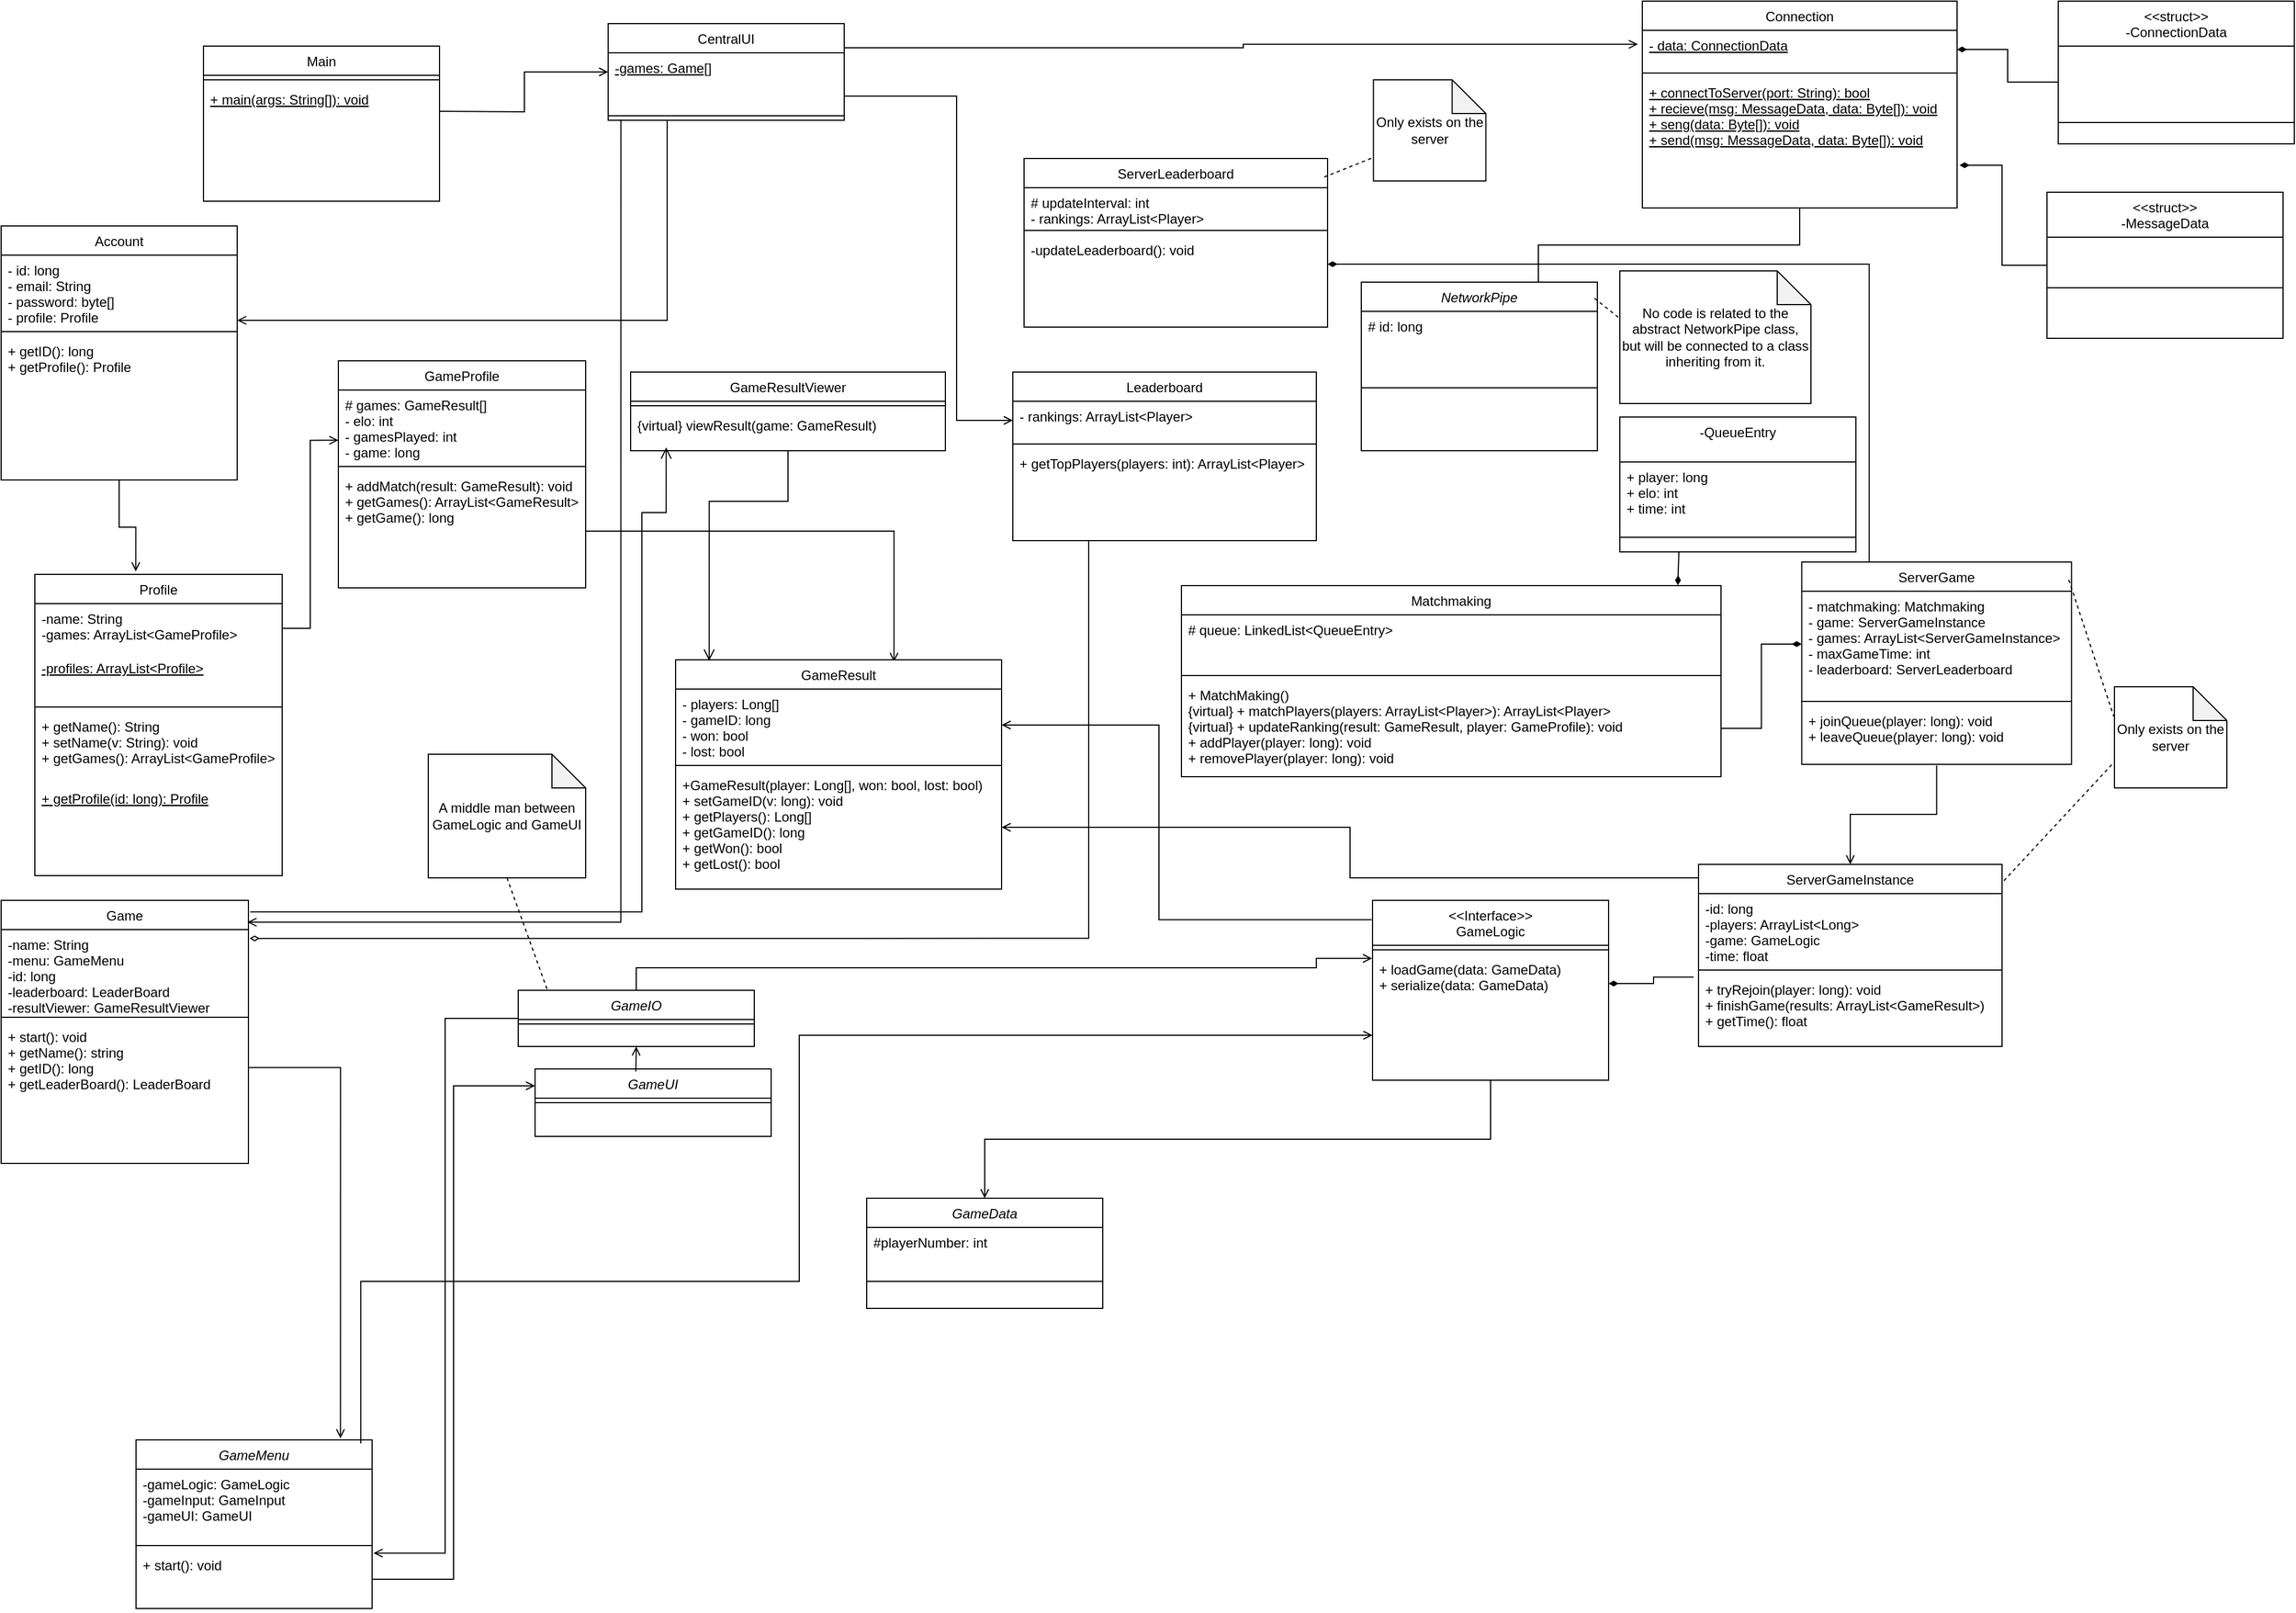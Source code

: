 <mxfile version="26.0.16">
  <diagram id="C5RBs43oDa-KdzZeNtuy" name="Page-1">
    <mxGraphModel dx="2021.2" dy="373" grid="1" gridSize="10" guides="1" tooltips="1" connect="1" arrows="1" fold="1" page="1" pageScale="0.8" pageWidth="827" pageHeight="1169" math="0" shadow="0">
      <root>
        <mxCell id="WIyWlLk6GJQsqaUBKTNV-0" />
        <mxCell id="WIyWlLk6GJQsqaUBKTNV-1" parent="WIyWlLk6GJQsqaUBKTNV-0" />
        <mxCell id="zkfFHV4jXpPFQw0GAbJ--0" value="GameProfile" style="swimlane;fontStyle=0;align=center;verticalAlign=top;childLayout=stackLayout;horizontal=1;startSize=26;horizontalStack=0;resizeParent=1;resizeLast=0;collapsible=1;marginBottom=0;rounded=0;shadow=0;strokeWidth=1;" parent="WIyWlLk6GJQsqaUBKTNV-1" vertex="1">
          <mxGeometry x="-640" y="320" width="220" height="202" as="geometry">
            <mxRectangle x="230" y="140" width="160" height="26" as="alternateBounds" />
          </mxGeometry>
        </mxCell>
        <mxCell id="zkfFHV4jXpPFQw0GAbJ--1" value="# games: GameResult[]&#xa;- elo: int&#xa;- gamesPlayed: int&#xa;- game: long" style="text;align=left;verticalAlign=top;spacingLeft=4;spacingRight=4;overflow=hidden;rotatable=0;points=[[0,0.5],[1,0.5]];portConstraint=eastwest;" parent="zkfFHV4jXpPFQw0GAbJ--0" vertex="1">
          <mxGeometry y="26" width="220" height="64" as="geometry" />
        </mxCell>
        <mxCell id="zkfFHV4jXpPFQw0GAbJ--4" value="" style="line;html=1;strokeWidth=1;align=left;verticalAlign=middle;spacingTop=-1;spacingLeft=3;spacingRight=3;rotatable=0;labelPosition=right;points=[];portConstraint=eastwest;" parent="zkfFHV4jXpPFQw0GAbJ--0" vertex="1">
          <mxGeometry y="90" width="220" height="8" as="geometry" />
        </mxCell>
        <mxCell id="zkfFHV4jXpPFQw0GAbJ--5" value="+ addMatch(result: GameResult): void&#xa;+ getGames(): ArrayList&lt;GameResult&gt;&#xa;+ getGame(): long" style="text;align=left;verticalAlign=top;spacingLeft=4;spacingRight=4;overflow=hidden;rotatable=0;points=[[0,0.5],[1,0.5]];portConstraint=eastwest;" parent="zkfFHV4jXpPFQw0GAbJ--0" vertex="1">
          <mxGeometry y="98" width="220" height="52" as="geometry" />
        </mxCell>
        <mxCell id="M32K4DxWbjnmmSt8D02l-0" value="Matchmaking" style="swimlane;fontStyle=0;align=center;verticalAlign=top;childLayout=stackLayout;horizontal=1;startSize=26;horizontalStack=0;resizeParent=1;resizeLast=0;collapsible=1;marginBottom=0;rounded=0;shadow=0;strokeWidth=1;" parent="WIyWlLk6GJQsqaUBKTNV-1" vertex="1">
          <mxGeometry x="110" y="520" width="480" height="170" as="geometry">
            <mxRectangle x="230" y="140" width="160" height="26" as="alternateBounds" />
          </mxGeometry>
        </mxCell>
        <mxCell id="KqYsIPavyrJEhDkwxpQl-45" value="# queue: LinkedList&lt;QueueEntry&gt;&#xa;" style="text;align=left;verticalAlign=top;spacingLeft=4;spacingRight=4;overflow=hidden;rotatable=0;points=[[0,0.5],[1,0.5]];portConstraint=eastwest;" vertex="1" parent="M32K4DxWbjnmmSt8D02l-0">
          <mxGeometry y="26" width="480" height="50" as="geometry" />
        </mxCell>
        <mxCell id="M32K4DxWbjnmmSt8D02l-2" value="" style="line;html=1;strokeWidth=1;align=left;verticalAlign=middle;spacingTop=-1;spacingLeft=3;spacingRight=3;rotatable=0;labelPosition=right;points=[];portConstraint=eastwest;" parent="M32K4DxWbjnmmSt8D02l-0" vertex="1">
          <mxGeometry y="76" width="480" height="8" as="geometry" />
        </mxCell>
        <mxCell id="M32K4DxWbjnmmSt8D02l-3" value="+ MatchMaking()&#xa;{virtual} + matchPlayers(players: ArrayList&lt;Player&gt;): ArrayList&lt;Player&gt;&#xa;{virtual} + updateRanking(result: GameResult, player: GameProfile): void&#xa;+ addPlayer(player: long): void&#xa;+ removePlayer(player: long): void" style="text;align=left;verticalAlign=top;spacingLeft=4;spacingRight=4;overflow=hidden;rotatable=0;points=[[0,0.5],[1,0.5]];portConstraint=eastwest;" parent="M32K4DxWbjnmmSt8D02l-0" vertex="1">
          <mxGeometry y="84" width="480" height="86" as="geometry" />
        </mxCell>
        <mxCell id="M32K4DxWbjnmmSt8D02l-8" value="Leaderboard" style="swimlane;fontStyle=0;align=center;verticalAlign=top;childLayout=stackLayout;horizontal=1;startSize=26;horizontalStack=0;resizeParent=1;resizeLast=0;collapsible=1;marginBottom=0;rounded=0;shadow=0;strokeWidth=1;" parent="WIyWlLk6GJQsqaUBKTNV-1" vertex="1">
          <mxGeometry x="-40" y="330" width="270" height="150" as="geometry">
            <mxRectangle x="230" y="140" width="160" height="26" as="alternateBounds" />
          </mxGeometry>
        </mxCell>
        <mxCell id="M32K4DxWbjnmmSt8D02l-9" value="- rankings: ArrayList&lt;Player&gt;" style="text;align=left;verticalAlign=top;spacingLeft=4;spacingRight=4;overflow=hidden;rotatable=0;points=[[0,0.5],[1,0.5]];portConstraint=eastwest;" parent="M32K4DxWbjnmmSt8D02l-8" vertex="1">
          <mxGeometry y="26" width="270" height="34" as="geometry" />
        </mxCell>
        <mxCell id="M32K4DxWbjnmmSt8D02l-10" value="" style="line;html=1;strokeWidth=1;align=left;verticalAlign=middle;spacingTop=-1;spacingLeft=3;spacingRight=3;rotatable=0;labelPosition=right;points=[];portConstraint=eastwest;" parent="M32K4DxWbjnmmSt8D02l-8" vertex="1">
          <mxGeometry y="60" width="270" height="8" as="geometry" />
        </mxCell>
        <mxCell id="M32K4DxWbjnmmSt8D02l-11" value="+ getTopPlayers(players: int): ArrayList&lt;Player&gt;&#xa;" style="text;align=left;verticalAlign=top;spacingLeft=4;spacingRight=4;overflow=hidden;rotatable=0;points=[[0,0.5],[1,0.5]];portConstraint=eastwest;" parent="M32K4DxWbjnmmSt8D02l-8" vertex="1">
          <mxGeometry y="68" width="270" height="52" as="geometry" />
        </mxCell>
        <mxCell id="9oPnksN9PJK1Zj-ZbbYk-0" value="Account" style="swimlane;fontStyle=0;align=center;verticalAlign=top;childLayout=stackLayout;horizontal=1;startSize=26;horizontalStack=0;resizeParent=1;resizeLast=0;collapsible=1;marginBottom=0;rounded=0;shadow=0;strokeWidth=1;" parent="WIyWlLk6GJQsqaUBKTNV-1" vertex="1">
          <mxGeometry x="-940" y="200" width="210" height="226" as="geometry">
            <mxRectangle x="230" y="140" width="160" height="26" as="alternateBounds" />
          </mxGeometry>
        </mxCell>
        <mxCell id="9oPnksN9PJK1Zj-ZbbYk-1" value="- id: long&#xa;- email: String&#xa;- password: byte[]&#xa;- profile: Profile" style="text;align=left;verticalAlign=top;spacingLeft=4;spacingRight=4;overflow=hidden;rotatable=0;points=[[0,0.5],[1,0.5]];portConstraint=eastwest;" parent="9oPnksN9PJK1Zj-ZbbYk-0" vertex="1">
          <mxGeometry y="26" width="210" height="64" as="geometry" />
        </mxCell>
        <mxCell id="9oPnksN9PJK1Zj-ZbbYk-2" value="" style="line;html=1;strokeWidth=1;align=left;verticalAlign=middle;spacingTop=-1;spacingLeft=3;spacingRight=3;rotatable=0;labelPosition=right;points=[];portConstraint=eastwest;" parent="9oPnksN9PJK1Zj-ZbbYk-0" vertex="1">
          <mxGeometry y="90" width="210" height="8" as="geometry" />
        </mxCell>
        <mxCell id="edf9sT6OjQ_JvkJH-jNT-12" value="+ getID(): long&#xa;+ getProfile(): Profile" style="text;align=left;verticalAlign=top;spacingLeft=4;spacingRight=4;overflow=hidden;rotatable=0;points=[[0,0.5],[1,0.5]];portConstraint=eastwest;" parent="9oPnksN9PJK1Zj-ZbbYk-0" vertex="1">
          <mxGeometry y="98" width="210" height="64" as="geometry" />
        </mxCell>
        <mxCell id="9oPnksN9PJK1Zj-ZbbYk-13" value="GameMenu" style="swimlane;fontStyle=2;align=center;verticalAlign=top;childLayout=stackLayout;horizontal=1;startSize=26;horizontalStack=0;resizeParent=1;resizeLast=0;collapsible=1;marginBottom=0;rounded=0;shadow=0;strokeWidth=1;" parent="WIyWlLk6GJQsqaUBKTNV-1" vertex="1">
          <mxGeometry x="-820" y="1280" width="210" height="150" as="geometry">
            <mxRectangle x="230" y="140" width="160" height="26" as="alternateBounds" />
          </mxGeometry>
        </mxCell>
        <mxCell id="9oPnksN9PJK1Zj-ZbbYk-14" value="-gameLogic: GameLogic&#xa;-gameInput: GameInput&#xa;-gameUI: GameUI" style="text;align=left;verticalAlign=top;spacingLeft=4;spacingRight=4;overflow=hidden;rotatable=0;points=[[0,0.5],[1,0.5]];portConstraint=eastwest;" parent="9oPnksN9PJK1Zj-ZbbYk-13" vertex="1">
          <mxGeometry y="26" width="210" height="64" as="geometry" />
        </mxCell>
        <mxCell id="9oPnksN9PJK1Zj-ZbbYk-15" value="" style="line;html=1;strokeWidth=1;align=left;verticalAlign=middle;spacingTop=-1;spacingLeft=3;spacingRight=3;rotatable=0;labelPosition=right;points=[];portConstraint=eastwest;" parent="9oPnksN9PJK1Zj-ZbbYk-13" vertex="1">
          <mxGeometry y="90" width="210" height="8" as="geometry" />
        </mxCell>
        <mxCell id="9oPnksN9PJK1Zj-ZbbYk-16" value="+ start(): void" style="text;align=left;verticalAlign=top;spacingLeft=4;spacingRight=4;overflow=hidden;rotatable=0;points=[[0,0.5],[1,0.5]];portConstraint=eastwest;" parent="9oPnksN9PJK1Zj-ZbbYk-13" vertex="1">
          <mxGeometry y="98" width="210" height="52" as="geometry" />
        </mxCell>
        <mxCell id="9oPnksN9PJK1Zj-ZbbYk-17" value="GameData" style="swimlane;fontStyle=2;align=center;verticalAlign=top;childLayout=stackLayout;horizontal=1;startSize=26;horizontalStack=0;resizeParent=1;resizeLast=0;collapsible=1;marginBottom=0;rounded=0;shadow=0;strokeWidth=1;" parent="WIyWlLk6GJQsqaUBKTNV-1" vertex="1">
          <mxGeometry x="-170" y="1065" width="210" height="98" as="geometry">
            <mxRectangle x="230" y="140" width="160" height="26" as="alternateBounds" />
          </mxGeometry>
        </mxCell>
        <mxCell id="KqYsIPavyrJEhDkwxpQl-24" value="#playerNumber: int" style="text;align=left;verticalAlign=top;spacingLeft=4;spacingRight=4;overflow=hidden;rotatable=0;points=[[0,0.5],[1,0.5]];portConstraint=eastwest;" vertex="1" parent="9oPnksN9PJK1Zj-ZbbYk-17">
          <mxGeometry y="26" width="210" height="44" as="geometry" />
        </mxCell>
        <mxCell id="9oPnksN9PJK1Zj-ZbbYk-19" value="" style="line;html=1;strokeWidth=1;align=left;verticalAlign=middle;spacingTop=-1;spacingLeft=3;spacingRight=3;rotatable=0;labelPosition=right;points=[];portConstraint=eastwest;" parent="9oPnksN9PJK1Zj-ZbbYk-17" vertex="1">
          <mxGeometry y="70" width="210" height="8" as="geometry" />
        </mxCell>
        <mxCell id="edf9sT6OjQ_JvkJH-jNT-48" style="edgeStyle=orthogonalEdgeStyle;rounded=0;orthogonalLoop=1;jettySize=auto;html=1;exitX=0.5;exitY=1;exitDx=0;exitDy=0;endArrow=open;startFill=0;endFill=0;" parent="WIyWlLk6GJQsqaUBKTNV-1" source="9oPnksN9PJK1Zj-ZbbYk-21" target="9oPnksN9PJK1Zj-ZbbYk-17" edge="1">
          <mxGeometry relative="1" as="geometry" />
        </mxCell>
        <mxCell id="9oPnksN9PJK1Zj-ZbbYk-21" value="&lt;&lt;Interface&gt;&gt;&#xa;GameLogic" style="swimlane;fontStyle=0;align=center;verticalAlign=top;childLayout=stackLayout;horizontal=1;startSize=40;horizontalStack=0;resizeParent=1;resizeLast=0;collapsible=1;marginBottom=0;rounded=0;shadow=0;strokeWidth=1;" parent="WIyWlLk6GJQsqaUBKTNV-1" vertex="1">
          <mxGeometry x="280" y="800" width="210" height="160" as="geometry">
            <mxRectangle x="230" y="140" width="160" height="26" as="alternateBounds" />
          </mxGeometry>
        </mxCell>
        <mxCell id="9oPnksN9PJK1Zj-ZbbYk-23" value="" style="line;html=1;strokeWidth=1;align=left;verticalAlign=middle;spacingTop=-1;spacingLeft=3;spacingRight=3;rotatable=0;labelPosition=right;points=[];portConstraint=eastwest;" parent="9oPnksN9PJK1Zj-ZbbYk-21" vertex="1">
          <mxGeometry y="40" width="210" height="8" as="geometry" />
        </mxCell>
        <mxCell id="9oPnksN9PJK1Zj-ZbbYk-24" value="+ loadGame(data: GameData)&#xa;+ serialize(data: GameData)" style="text;align=left;verticalAlign=top;spacingLeft=4;spacingRight=4;overflow=hidden;rotatable=0;points=[[0,0.5],[1,0.5]];portConstraint=eastwest;" parent="9oPnksN9PJK1Zj-ZbbYk-21" vertex="1">
          <mxGeometry y="48" width="210" height="52" as="geometry" />
        </mxCell>
        <mxCell id="edf9sT6OjQ_JvkJH-jNT-39" style="edgeStyle=orthogonalEdgeStyle;rounded=0;orthogonalLoop=1;jettySize=auto;html=1;exitX=0.67;exitY=0.009;exitDx=0;exitDy=0;endArrow=none;startFill=0;exitPerimeter=0;entryX=1;entryY=0.75;entryDx=0;entryDy=0;endFill=0;startArrow=open;" parent="WIyWlLk6GJQsqaUBKTNV-1" source="9oPnksN9PJK1Zj-ZbbYk-29" edge="1" target="zkfFHV4jXpPFQw0GAbJ--0">
          <mxGeometry relative="1" as="geometry">
            <mxPoint x="-375" y="510" as="targetPoint" />
            <Array as="points">
              <mxPoint x="-146" y="472" />
            </Array>
          </mxGeometry>
        </mxCell>
        <mxCell id="9oPnksN9PJK1Zj-ZbbYk-29" value="GameResult" style="swimlane;fontStyle=0;align=center;verticalAlign=top;childLayout=stackLayout;horizontal=1;startSize=26;horizontalStack=0;resizeParent=1;resizeLast=0;collapsible=1;marginBottom=0;rounded=0;shadow=0;strokeWidth=1;" parent="WIyWlLk6GJQsqaUBKTNV-1" vertex="1">
          <mxGeometry x="-340" y="586" width="290" height="204" as="geometry">
            <mxRectangle x="230" y="140" width="160" height="26" as="alternateBounds" />
          </mxGeometry>
        </mxCell>
        <mxCell id="9oPnksN9PJK1Zj-ZbbYk-32" value="- players: Long[]&#xa;- gameID: long&#xa;- won: bool&#xa;- lost: bool" style="text;align=left;verticalAlign=top;spacingLeft=4;spacingRight=4;overflow=hidden;rotatable=0;points=[[0,0.5],[1,0.5]];portConstraint=eastwest;" parent="9oPnksN9PJK1Zj-ZbbYk-29" vertex="1">
          <mxGeometry y="26" width="290" height="64" as="geometry" />
        </mxCell>
        <mxCell id="9oPnksN9PJK1Zj-ZbbYk-31" value="" style="line;html=1;strokeWidth=1;align=left;verticalAlign=middle;spacingTop=-1;spacingLeft=3;spacingRight=3;rotatable=0;labelPosition=right;points=[];portConstraint=eastwest;" parent="9oPnksN9PJK1Zj-ZbbYk-29" vertex="1">
          <mxGeometry y="90" width="290" height="8" as="geometry" />
        </mxCell>
        <mxCell id="9oPnksN9PJK1Zj-ZbbYk-30" value="+GameResult(player: Long[], won: bool, lost: bool)&#xa;+ setGameID(v: long): void&#xa;+ getPlayers(): Long[]&#xa;+ getGameID(): long&#xa;+ getWon(): bool&#xa;+ getLost(): bool" style="text;align=left;verticalAlign=top;spacingLeft=4;spacingRight=4;overflow=hidden;rotatable=0;points=[[0,0.5],[1,0.5]];portConstraint=eastwest;" parent="9oPnksN9PJK1Zj-ZbbYk-29" vertex="1">
          <mxGeometry y="98" width="290" height="102" as="geometry" />
        </mxCell>
        <mxCell id="9oPnksN9PJK1Zj-ZbbYk-33" value="GameResultViewer" style="swimlane;fontStyle=0;align=center;verticalAlign=top;childLayout=stackLayout;horizontal=1;startSize=26;horizontalStack=0;resizeParent=1;resizeLast=0;collapsible=1;marginBottom=0;rounded=0;shadow=0;strokeWidth=1;" parent="WIyWlLk6GJQsqaUBKTNV-1" vertex="1">
          <mxGeometry x="-380" y="330" width="280" height="70" as="geometry">
            <mxRectangle x="230" y="140" width="160" height="26" as="alternateBounds" />
          </mxGeometry>
        </mxCell>
        <mxCell id="9oPnksN9PJK1Zj-ZbbYk-35" value="" style="line;html=1;strokeWidth=1;align=left;verticalAlign=middle;spacingTop=-1;spacingLeft=3;spacingRight=3;rotatable=0;labelPosition=right;points=[];portConstraint=eastwest;" parent="9oPnksN9PJK1Zj-ZbbYk-33" vertex="1">
          <mxGeometry y="26" width="280" height="8" as="geometry" />
        </mxCell>
        <mxCell id="KqYsIPavyrJEhDkwxpQl-34" value="{virtual} viewResult(game: GameResult)" style="text;align=left;verticalAlign=top;spacingLeft=4;spacingRight=4;overflow=hidden;rotatable=0;points=[[0,0.5],[1,0.5]];portConstraint=eastwest;" vertex="1" parent="9oPnksN9PJK1Zj-ZbbYk-33">
          <mxGeometry y="34" width="280" height="36" as="geometry" />
        </mxCell>
        <mxCell id="9oPnksN9PJK1Zj-ZbbYk-37" value="Connection" style="swimlane;fontStyle=0;align=center;verticalAlign=top;childLayout=stackLayout;horizontal=1;startSize=26;horizontalStack=0;resizeParent=1;resizeLast=0;collapsible=1;marginBottom=0;rounded=0;shadow=0;strokeWidth=1;" parent="WIyWlLk6GJQsqaUBKTNV-1" vertex="1">
          <mxGeometry x="520" width="280" height="184" as="geometry">
            <mxRectangle x="230" y="140" width="160" height="26" as="alternateBounds" />
          </mxGeometry>
        </mxCell>
        <mxCell id="9oPnksN9PJK1Zj-ZbbYk-38" value="- data: ConnectionData" style="text;align=left;verticalAlign=top;spacingLeft=4;spacingRight=4;overflow=hidden;rotatable=0;points=[[0,0.5],[1,0.5]];portConstraint=eastwest;fontStyle=4" parent="9oPnksN9PJK1Zj-ZbbYk-37" vertex="1">
          <mxGeometry y="26" width="280" height="34" as="geometry" />
        </mxCell>
        <mxCell id="9oPnksN9PJK1Zj-ZbbYk-39" value="" style="line;html=1;strokeWidth=1;align=left;verticalAlign=middle;spacingTop=-1;spacingLeft=3;spacingRight=3;rotatable=0;labelPosition=right;points=[];portConstraint=eastwest;" parent="9oPnksN9PJK1Zj-ZbbYk-37" vertex="1">
          <mxGeometry y="60" width="280" height="8" as="geometry" />
        </mxCell>
        <mxCell id="9oPnksN9PJK1Zj-ZbbYk-40" value="+ connectToServer(port: String): bool&#xa;+ recieve(msg: MessageData, data: Byte[]): void&#xa;+ seng(data: Byte[]): void&#xa;+ send(msg: MessageData, data: Byte[]): void&#xa;" style="text;align=left;verticalAlign=top;spacingLeft=4;spacingRight=4;overflow=hidden;rotatable=0;points=[[0,0.5],[1,0.5]];portConstraint=eastwest;fontStyle=4" parent="9oPnksN9PJK1Zj-ZbbYk-37" vertex="1">
          <mxGeometry y="68" width="280" height="82" as="geometry" />
        </mxCell>
        <mxCell id="9oPnksN9PJK1Zj-ZbbYk-41" value="NetworkPipe" style="swimlane;fontStyle=2;align=center;verticalAlign=top;childLayout=stackLayout;horizontal=1;startSize=26;horizontalStack=0;resizeParent=1;resizeLast=0;collapsible=1;marginBottom=0;rounded=0;shadow=0;strokeWidth=1;" parent="WIyWlLk6GJQsqaUBKTNV-1" vertex="1">
          <mxGeometry x="270" y="250" width="210" height="150" as="geometry">
            <mxRectangle x="230" y="140" width="160" height="26" as="alternateBounds" />
          </mxGeometry>
        </mxCell>
        <mxCell id="9oPnksN9PJK1Zj-ZbbYk-42" value="# id: long" style="text;align=left;verticalAlign=top;spacingLeft=4;spacingRight=4;overflow=hidden;rotatable=0;points=[[0,0.5],[1,0.5]];portConstraint=eastwest;" parent="9oPnksN9PJK1Zj-ZbbYk-41" vertex="1">
          <mxGeometry y="26" width="210" height="64" as="geometry" />
        </mxCell>
        <mxCell id="9oPnksN9PJK1Zj-ZbbYk-43" value="" style="line;html=1;strokeWidth=1;align=left;verticalAlign=middle;spacingTop=-1;spacingLeft=3;spacingRight=3;rotatable=0;labelPosition=right;points=[];portConstraint=eastwest;" parent="9oPnksN9PJK1Zj-ZbbYk-41" vertex="1">
          <mxGeometry y="90" width="210" height="8" as="geometry" />
        </mxCell>
        <mxCell id="9oPnksN9PJK1Zj-ZbbYk-45" value="ServerGame" style="swimlane;fontStyle=0;align=center;verticalAlign=top;childLayout=stackLayout;horizontal=1;startSize=26;horizontalStack=0;resizeParent=1;resizeLast=0;collapsible=1;marginBottom=0;rounded=0;shadow=0;strokeWidth=1;" parent="WIyWlLk6GJQsqaUBKTNV-1" vertex="1">
          <mxGeometry x="661.8" y="499" width="240" height="180" as="geometry">
            <mxRectangle x="230" y="140" width="160" height="26" as="alternateBounds" />
          </mxGeometry>
        </mxCell>
        <mxCell id="9oPnksN9PJK1Zj-ZbbYk-46" value="- matchmaking: Matchmaking&#xa;- game: ServerGameInstance&#xa;- games: ArrayList&lt;ServerGameInstance&gt;&#xa;- maxGameTime: int&#xa;- leaderboard: ServerLeaderboard" style="text;align=left;verticalAlign=top;spacingLeft=4;spacingRight=4;overflow=hidden;rotatable=0;points=[[0,0.5],[1,0.5]];portConstraint=eastwest;" parent="9oPnksN9PJK1Zj-ZbbYk-45" vertex="1">
          <mxGeometry y="26" width="240" height="94" as="geometry" />
        </mxCell>
        <mxCell id="9oPnksN9PJK1Zj-ZbbYk-47" value="" style="line;html=1;strokeWidth=1;align=left;verticalAlign=middle;spacingTop=-1;spacingLeft=3;spacingRight=3;rotatable=0;labelPosition=right;points=[];portConstraint=eastwest;" parent="9oPnksN9PJK1Zj-ZbbYk-45" vertex="1">
          <mxGeometry y="120" width="240" height="8" as="geometry" />
        </mxCell>
        <mxCell id="9oPnksN9PJK1Zj-ZbbYk-48" value="+ joinQueue(player: long): void&#xa;+ leaveQueue(player: long): void" style="text;align=left;verticalAlign=top;spacingLeft=4;spacingRight=4;overflow=hidden;rotatable=0;points=[[0,0.5],[1,0.5]];portConstraint=eastwest;" parent="9oPnksN9PJK1Zj-ZbbYk-45" vertex="1">
          <mxGeometry y="128" width="240" height="52" as="geometry" />
        </mxCell>
        <mxCell id="edf9sT6OjQ_JvkJH-jNT-43" style="edgeStyle=orthogonalEdgeStyle;rounded=0;orthogonalLoop=1;jettySize=auto;html=1;exitX=1;exitY=0.75;exitDx=0;exitDy=0;entryX=0;entryY=0.5;entryDx=0;entryDy=0;endArrow=open;startFill=0;endFill=0;" parent="WIyWlLk6GJQsqaUBKTNV-1" source="9oPnksN9PJK1Zj-ZbbYk-49" target="M32K4DxWbjnmmSt8D02l-9" edge="1">
          <mxGeometry relative="1" as="geometry">
            <Array as="points">
              <mxPoint x="-90" y="85" />
              <mxPoint x="-90" y="373" />
            </Array>
          </mxGeometry>
        </mxCell>
        <mxCell id="9oPnksN9PJK1Zj-ZbbYk-49" value="CentralUI" style="swimlane;fontStyle=0;align=center;verticalAlign=top;childLayout=stackLayout;horizontal=1;startSize=26;horizontalStack=0;resizeParent=1;resizeLast=0;collapsible=1;marginBottom=0;rounded=0;shadow=0;strokeWidth=1;" parent="WIyWlLk6GJQsqaUBKTNV-1" vertex="1">
          <mxGeometry x="-400" y="20" width="210" height="86" as="geometry">
            <mxRectangle x="230" y="140" width="160" height="26" as="alternateBounds" />
          </mxGeometry>
        </mxCell>
        <mxCell id="KqYsIPavyrJEhDkwxpQl-28" value="-games: Game[]" style="text;align=left;verticalAlign=top;spacingLeft=4;spacingRight=4;overflow=hidden;rotatable=0;points=[[0,0.5],[1,0.5]];portConstraint=eastwest;fontStyle=4" vertex="1" parent="9oPnksN9PJK1Zj-ZbbYk-49">
          <mxGeometry y="26" width="210" height="52" as="geometry" />
        </mxCell>
        <mxCell id="9oPnksN9PJK1Zj-ZbbYk-51" value="" style="line;html=1;strokeWidth=1;align=left;verticalAlign=middle;spacingTop=-1;spacingLeft=3;spacingRight=3;rotatable=0;labelPosition=right;points=[];portConstraint=eastwest;" parent="9oPnksN9PJK1Zj-ZbbYk-49" vertex="1">
          <mxGeometry y="78" width="210" height="8" as="geometry" />
        </mxCell>
        <mxCell id="9oPnksN9PJK1Zj-ZbbYk-53" value="Main" style="swimlane;fontStyle=0;align=center;verticalAlign=top;childLayout=stackLayout;horizontal=1;startSize=26;horizontalStack=0;resizeParent=1;resizeLast=0;collapsible=1;marginBottom=0;rounded=0;shadow=0;strokeWidth=1;" parent="WIyWlLk6GJQsqaUBKTNV-1" vertex="1">
          <mxGeometry x="-760" y="40" width="210" height="138" as="geometry">
            <mxRectangle x="230" y="140" width="160" height="26" as="alternateBounds" />
          </mxGeometry>
        </mxCell>
        <mxCell id="9oPnksN9PJK1Zj-ZbbYk-55" value="" style="line;html=1;strokeWidth=1;align=left;verticalAlign=middle;spacingTop=-1;spacingLeft=3;spacingRight=3;rotatable=0;labelPosition=right;points=[];portConstraint=eastwest;" parent="9oPnksN9PJK1Zj-ZbbYk-53" vertex="1">
          <mxGeometry y="26" width="210" height="8" as="geometry" />
        </mxCell>
        <mxCell id="9oPnksN9PJK1Zj-ZbbYk-56" value="+ main(args: String[]): void" style="text;align=left;verticalAlign=top;spacingLeft=4;spacingRight=4;overflow=hidden;rotatable=0;points=[[0,0.5],[1,0.5]];portConstraint=eastwest;fontStyle=4" parent="9oPnksN9PJK1Zj-ZbbYk-53" vertex="1">
          <mxGeometry y="34" width="210" height="52" as="geometry" />
        </mxCell>
        <mxCell id="9oPnksN9PJK1Zj-ZbbYk-57" value="GameIO" style="swimlane;fontStyle=2;align=center;verticalAlign=top;childLayout=stackLayout;horizontal=1;startSize=26;horizontalStack=0;resizeParent=1;resizeLast=0;collapsible=1;marginBottom=0;rounded=0;shadow=0;strokeWidth=1;" parent="WIyWlLk6GJQsqaUBKTNV-1" vertex="1">
          <mxGeometry x="-480" y="880" width="210" height="50" as="geometry">
            <mxRectangle x="230" y="140" width="160" height="26" as="alternateBounds" />
          </mxGeometry>
        </mxCell>
        <mxCell id="9oPnksN9PJK1Zj-ZbbYk-59" value="" style="line;html=1;strokeWidth=1;align=left;verticalAlign=middle;spacingTop=-1;spacingLeft=3;spacingRight=3;rotatable=0;labelPosition=right;points=[];portConstraint=eastwest;" parent="9oPnksN9PJK1Zj-ZbbYk-57" vertex="1">
          <mxGeometry y="26" width="210" height="8" as="geometry" />
        </mxCell>
        <mxCell id="edf9sT6OjQ_JvkJH-jNT-0" value="GameUI" style="swimlane;fontStyle=2;align=center;verticalAlign=top;childLayout=stackLayout;horizontal=1;startSize=26;horizontalStack=0;resizeParent=1;resizeLast=0;collapsible=1;marginBottom=0;rounded=0;shadow=0;strokeWidth=1;" parent="WIyWlLk6GJQsqaUBKTNV-1" vertex="1">
          <mxGeometry x="-465" y="950" width="210" height="60" as="geometry">
            <mxRectangle x="230" y="140" width="160" height="26" as="alternateBounds" />
          </mxGeometry>
        </mxCell>
        <mxCell id="edf9sT6OjQ_JvkJH-jNT-2" value="" style="line;html=1;strokeWidth=1;align=left;verticalAlign=middle;spacingTop=-1;spacingLeft=3;spacingRight=3;rotatable=0;labelPosition=right;points=[];portConstraint=eastwest;" parent="edf9sT6OjQ_JvkJH-jNT-0" vertex="1">
          <mxGeometry y="26" width="210" height="8" as="geometry" />
        </mxCell>
        <mxCell id="edf9sT6OjQ_JvkJH-jNT-3" value="ServerGameInstance" style="swimlane;fontStyle=0;align=center;verticalAlign=top;childLayout=stackLayout;horizontal=1;startSize=26;horizontalStack=0;resizeParent=1;resizeLast=0;collapsible=1;marginBottom=0;rounded=0;shadow=0;strokeWidth=1;" parent="WIyWlLk6GJQsqaUBKTNV-1" vertex="1">
          <mxGeometry x="570" y="768" width="270" height="162" as="geometry">
            <mxRectangle x="230" y="140" width="160" height="26" as="alternateBounds" />
          </mxGeometry>
        </mxCell>
        <mxCell id="edf9sT6OjQ_JvkJH-jNT-4" value="-id: long&#xa;-players: ArrayList&lt;Long&gt;&#xa;-game: GameLogic&#xa;-time: float" style="text;align=left;verticalAlign=top;spacingLeft=4;spacingRight=4;overflow=hidden;rotatable=0;points=[[0,0.5],[1,0.5]];portConstraint=eastwest;" parent="edf9sT6OjQ_JvkJH-jNT-3" vertex="1">
          <mxGeometry y="26" width="270" height="64" as="geometry" />
        </mxCell>
        <mxCell id="edf9sT6OjQ_JvkJH-jNT-5" value="" style="line;html=1;strokeWidth=1;align=left;verticalAlign=middle;spacingTop=-1;spacingLeft=3;spacingRight=3;rotatable=0;labelPosition=right;points=[];portConstraint=eastwest;" parent="edf9sT6OjQ_JvkJH-jNT-3" vertex="1">
          <mxGeometry y="90" width="270" height="8" as="geometry" />
        </mxCell>
        <mxCell id="edf9sT6OjQ_JvkJH-jNT-42" value="+ tryRejoin(player: long): void&#xa;+ finishGame(results: ArrayList&lt;GameResult&gt;)&#xa;+ getTime(): float" style="text;align=left;verticalAlign=top;spacingLeft=4;spacingRight=4;overflow=hidden;rotatable=0;points=[[0,0.5],[1,0.5]];portConstraint=eastwest;" parent="edf9sT6OjQ_JvkJH-jNT-3" vertex="1">
          <mxGeometry y="98" width="270" height="64" as="geometry" />
        </mxCell>
        <mxCell id="edf9sT6OjQ_JvkJH-jNT-7" value="ServerLeaderboard" style="swimlane;fontStyle=0;align=center;verticalAlign=top;childLayout=stackLayout;horizontal=1;startSize=26;horizontalStack=0;resizeParent=1;resizeLast=0;collapsible=1;marginBottom=0;rounded=0;shadow=0;strokeWidth=1;" parent="WIyWlLk6GJQsqaUBKTNV-1" vertex="1">
          <mxGeometry x="-30" y="140" width="270" height="150" as="geometry">
            <mxRectangle x="230" y="140" width="160" height="26" as="alternateBounds" />
          </mxGeometry>
        </mxCell>
        <mxCell id="edf9sT6OjQ_JvkJH-jNT-8" value="# updateInterval: int&#xa;- rankings: ArrayList&lt;Player&gt;" style="text;align=left;verticalAlign=top;spacingLeft=4;spacingRight=4;overflow=hidden;rotatable=0;points=[[0,0.5],[1,0.5]];portConstraint=eastwest;" parent="edf9sT6OjQ_JvkJH-jNT-7" vertex="1">
          <mxGeometry y="26" width="270" height="34" as="geometry" />
        </mxCell>
        <mxCell id="edf9sT6OjQ_JvkJH-jNT-9" value="" style="line;html=1;strokeWidth=1;align=left;verticalAlign=middle;spacingTop=-1;spacingLeft=3;spacingRight=3;rotatable=0;labelPosition=right;points=[];portConstraint=eastwest;" parent="edf9sT6OjQ_JvkJH-jNT-7" vertex="1">
          <mxGeometry y="60" width="270" height="8" as="geometry" />
        </mxCell>
        <mxCell id="edf9sT6OjQ_JvkJH-jNT-10" value="-updateLeaderboard(): void" style="text;align=left;verticalAlign=top;spacingLeft=4;spacingRight=4;overflow=hidden;rotatable=0;points=[[0,0.5],[1,0.5]];portConstraint=eastwest;" parent="edf9sT6OjQ_JvkJH-jNT-7" vertex="1">
          <mxGeometry y="68" width="270" height="52" as="geometry" />
        </mxCell>
        <mxCell id="edf9sT6OjQ_JvkJH-jNT-14" value="Profile" style="swimlane;fontStyle=0;align=center;verticalAlign=top;childLayout=stackLayout;horizontal=1;startSize=26;horizontalStack=0;resizeParent=1;resizeLast=0;collapsible=1;marginBottom=0;rounded=0;shadow=0;strokeWidth=1;" parent="WIyWlLk6GJQsqaUBKTNV-1" vertex="1">
          <mxGeometry x="-910" y="510" width="220" height="268" as="geometry">
            <mxRectangle x="230" y="140" width="160" height="26" as="alternateBounds" />
          </mxGeometry>
        </mxCell>
        <mxCell id="edf9sT6OjQ_JvkJH-jNT-15" value="-name: String&#xa;-games: ArrayList&lt;GameProfile&gt;" style="text;align=left;verticalAlign=top;spacingLeft=4;spacingRight=4;overflow=hidden;rotatable=0;points=[[0,0.5],[1,0.5]];portConstraint=eastwest;" parent="edf9sT6OjQ_JvkJH-jNT-14" vertex="1">
          <mxGeometry y="26" width="220" height="44" as="geometry" />
        </mxCell>
        <mxCell id="KqYsIPavyrJEhDkwxpQl-3" value="-profiles: ArrayList&lt;Profile&gt;" style="text;align=left;verticalAlign=top;spacingLeft=4;spacingRight=4;overflow=hidden;rotatable=0;points=[[0,0.5],[1,0.5]];portConstraint=eastwest;fontStyle=4" vertex="1" parent="edf9sT6OjQ_JvkJH-jNT-14">
          <mxGeometry y="70" width="220" height="44" as="geometry" />
        </mxCell>
        <mxCell id="edf9sT6OjQ_JvkJH-jNT-16" value="" style="line;html=1;strokeWidth=1;align=left;verticalAlign=middle;spacingTop=-1;spacingLeft=3;spacingRight=3;rotatable=0;labelPosition=right;points=[];portConstraint=eastwest;" parent="edf9sT6OjQ_JvkJH-jNT-14" vertex="1">
          <mxGeometry y="114" width="220" height="8" as="geometry" />
        </mxCell>
        <mxCell id="edf9sT6OjQ_JvkJH-jNT-18" value="+ getName(): String&#xa;+ setName(v: String): void&#xa;+ getGames(): ArrayList&lt;GameProfile&gt;&#xa;" style="text;align=left;verticalAlign=top;spacingLeft=4;spacingRight=4;overflow=hidden;rotatable=0;points=[[0,0.5],[1,0.5]];portConstraint=eastwest;" parent="edf9sT6OjQ_JvkJH-jNT-14" vertex="1">
          <mxGeometry y="122" width="220" height="50" as="geometry" />
        </mxCell>
        <mxCell id="KqYsIPavyrJEhDkwxpQl-1" value="&#xa;+ getProfile(id: long): Profile" style="text;align=left;verticalAlign=top;spacingLeft=4;spacingRight=4;overflow=hidden;rotatable=0;points=[[0,0.5],[1,0.5]];portConstraint=eastwest;fontStyle=4" vertex="1" parent="edf9sT6OjQ_JvkJH-jNT-14">
          <mxGeometry y="172" width="220" height="50" as="geometry" />
        </mxCell>
        <mxCell id="edf9sT6OjQ_JvkJH-jNT-19" value="&lt;&lt;struct&gt;&gt;&#xa;-ConnectionData" style="swimlane;fontStyle=0;align=center;verticalAlign=top;childLayout=stackLayout;horizontal=1;startSize=40;horizontalStack=0;resizeParent=1;resizeLast=0;collapsible=1;marginBottom=0;rounded=0;shadow=0;strokeWidth=1;" parent="WIyWlLk6GJQsqaUBKTNV-1" vertex="1">
          <mxGeometry x="890" width="210" height="127" as="geometry">
            <mxRectangle x="230" y="140" width="160" height="26" as="alternateBounds" />
          </mxGeometry>
        </mxCell>
        <mxCell id="edf9sT6OjQ_JvkJH-jNT-20" value="&#xa;" style="text;align=left;verticalAlign=top;spacingLeft=4;spacingRight=4;overflow=hidden;rotatable=0;points=[[0,0.5],[1,0.5]];portConstraint=eastwest;" parent="edf9sT6OjQ_JvkJH-jNT-19" vertex="1">
          <mxGeometry y="40" width="210" height="64" as="geometry" />
        </mxCell>
        <mxCell id="edf9sT6OjQ_JvkJH-jNT-21" value="" style="line;html=1;strokeWidth=1;align=left;verticalAlign=middle;spacingTop=-1;spacingLeft=3;spacingRight=3;rotatable=0;labelPosition=right;points=[];portConstraint=eastwest;" parent="edf9sT6OjQ_JvkJH-jNT-19" vertex="1">
          <mxGeometry y="104" width="210" height="8" as="geometry" />
        </mxCell>
        <mxCell id="edf9sT6OjQ_JvkJH-jNT-23" value="&lt;&lt;struct&gt;&gt;&#xa;-MessageData" style="swimlane;fontStyle=0;align=center;verticalAlign=top;childLayout=stackLayout;horizontal=1;startSize=40;horizontalStack=0;resizeParent=1;resizeLast=0;collapsible=1;marginBottom=0;rounded=0;shadow=0;strokeWidth=1;" parent="WIyWlLk6GJQsqaUBKTNV-1" vertex="1">
          <mxGeometry x="880" y="170" width="210" height="130" as="geometry">
            <mxRectangle x="230" y="140" width="160" height="26" as="alternateBounds" />
          </mxGeometry>
        </mxCell>
        <mxCell id="edf9sT6OjQ_JvkJH-jNT-25" value="" style="line;html=1;strokeWidth=1;align=left;verticalAlign=middle;spacingTop=-1;spacingLeft=3;spacingRight=3;rotatable=0;labelPosition=right;points=[];portConstraint=eastwest;" parent="edf9sT6OjQ_JvkJH-jNT-23" vertex="1">
          <mxGeometry y="40" width="210" height="90" as="geometry" />
        </mxCell>
        <mxCell id="edf9sT6OjQ_JvkJH-jNT-29" style="edgeStyle=orthogonalEdgeStyle;rounded=0;orthogonalLoop=1;jettySize=auto;html=1;exitX=1;exitY=0.5;exitDx=0;exitDy=0;entryX=0;entryY=0.5;entryDx=0;entryDy=0;endArrow=open;startFill=0;endFill=0;" parent="WIyWlLk6GJQsqaUBKTNV-1" target="9oPnksN9PJK1Zj-ZbbYk-49" edge="1">
          <mxGeometry relative="1" as="geometry">
            <mxPoint x="-550" y="98" as="sourcePoint" />
            <mxPoint x="-400" y="88.688" as="targetPoint" />
          </mxGeometry>
        </mxCell>
        <mxCell id="edf9sT6OjQ_JvkJH-jNT-35" style="edgeStyle=orthogonalEdgeStyle;rounded=0;orthogonalLoop=1;jettySize=auto;html=1;exitX=1;exitY=0.25;exitDx=0;exitDy=0;entryX=-0.014;entryY=0.365;entryDx=0;entryDy=0;entryPerimeter=0;endArrow=open;startFill=0;endFill=0;" parent="WIyWlLk6GJQsqaUBKTNV-1" source="9oPnksN9PJK1Zj-ZbbYk-49" target="9oPnksN9PJK1Zj-ZbbYk-38" edge="1">
          <mxGeometry relative="1" as="geometry">
            <mxPoint x="-190" y="78" as="sourcePoint" />
          </mxGeometry>
        </mxCell>
        <mxCell id="edf9sT6OjQ_JvkJH-jNT-36" style="edgeStyle=orthogonalEdgeStyle;rounded=0;orthogonalLoop=1;jettySize=auto;html=1;exitX=0.25;exitY=1;exitDx=0;exitDy=0;entryX=1;entryY=0.906;entryDx=0;entryDy=0;entryPerimeter=0;endArrow=open;startFill=0;endFill=0;" parent="WIyWlLk6GJQsqaUBKTNV-1" source="9oPnksN9PJK1Zj-ZbbYk-49" target="9oPnksN9PJK1Zj-ZbbYk-1" edge="1">
          <mxGeometry relative="1" as="geometry" />
        </mxCell>
        <mxCell id="edf9sT6OjQ_JvkJH-jNT-37" style="edgeStyle=orthogonalEdgeStyle;rounded=0;orthogonalLoop=1;jettySize=auto;html=1;exitX=0.5;exitY=1;exitDx=0;exitDy=0;entryX=0.408;entryY=-0.01;entryDx=0;entryDy=0;entryPerimeter=0;endArrow=open;startFill=0;endFill=0;" parent="WIyWlLk6GJQsqaUBKTNV-1" source="9oPnksN9PJK1Zj-ZbbYk-0" target="edf9sT6OjQ_JvkJH-jNT-14" edge="1">
          <mxGeometry relative="1" as="geometry" />
        </mxCell>
        <mxCell id="edf9sT6OjQ_JvkJH-jNT-38" style="edgeStyle=orthogonalEdgeStyle;rounded=0;orthogonalLoop=1;jettySize=auto;html=1;exitX=1;exitY=0.5;exitDx=0;exitDy=0;entryX=0;entryY=0.698;entryDx=0;entryDy=0;entryPerimeter=0;endArrow=open;startFill=0;endFill=0;" parent="WIyWlLk6GJQsqaUBKTNV-1" source="edf9sT6OjQ_JvkJH-jNT-15" target="zkfFHV4jXpPFQw0GAbJ--1" edge="1">
          <mxGeometry relative="1" as="geometry" />
        </mxCell>
        <mxCell id="edf9sT6OjQ_JvkJH-jNT-41" style="edgeStyle=orthogonalEdgeStyle;rounded=0;orthogonalLoop=1;jettySize=auto;html=1;exitX=1;exitY=0.5;exitDx=0;exitDy=0;entryX=0;entryY=0.5;entryDx=0;entryDy=0;endArrow=diamondThin;endFill=1;" parent="WIyWlLk6GJQsqaUBKTNV-1" source="M32K4DxWbjnmmSt8D02l-3" target="9oPnksN9PJK1Zj-ZbbYk-46" edge="1">
          <mxGeometry relative="1" as="geometry">
            <mxPoint x="320" y="590" as="targetPoint" />
          </mxGeometry>
        </mxCell>
        <mxCell id="edf9sT6OjQ_JvkJH-jNT-44" style="edgeStyle=orthogonalEdgeStyle;rounded=0;orthogonalLoop=1;jettySize=auto;html=1;exitX=1.005;exitY=0.106;exitDx=0;exitDy=0;endArrow=none;startFill=0;exitPerimeter=0;endFill=1;startArrow=diamondThin;entryX=0.25;entryY=1;entryDx=0;entryDy=0;" parent="WIyWlLk6GJQsqaUBKTNV-1" source="KqYsIPavyrJEhDkwxpQl-5" target="M32K4DxWbjnmmSt8D02l-8" edge="1">
          <mxGeometry relative="1" as="geometry">
            <mxPoint x="-540" y="792" as="sourcePoint" />
            <mxPoint x="90" y="520" as="targetPoint" />
          </mxGeometry>
        </mxCell>
        <mxCell id="edf9sT6OjQ_JvkJH-jNT-46" style="edgeStyle=orthogonalEdgeStyle;rounded=0;orthogonalLoop=1;jettySize=auto;html=1;exitX=0;exitY=0.25;exitDx=0;exitDy=0;entryX=1;entryY=0.5;entryDx=0;entryDy=0;endArrow=none;startFill=0;endFill=0;startArrow=open;" parent="WIyWlLk6GJQsqaUBKTNV-1" source="edf9sT6OjQ_JvkJH-jNT-0" target="9oPnksN9PJK1Zj-ZbbYk-16" edge="1">
          <mxGeometry relative="1" as="geometry">
            <mxPoint x="-220" y="1068" as="sourcePoint" />
          </mxGeometry>
        </mxCell>
        <mxCell id="edf9sT6OjQ_JvkJH-jNT-47" style="edgeStyle=orthogonalEdgeStyle;rounded=0;orthogonalLoop=1;jettySize=auto;html=1;exitX=0;exitY=0.5;exitDx=0;exitDy=0;entryX=1.006;entryY=0.052;entryDx=0;entryDy=0;entryPerimeter=0;endArrow=open;startFill=0;startArrow=none;endFill=0;" parent="WIyWlLk6GJQsqaUBKTNV-1" source="9oPnksN9PJK1Zj-ZbbYk-57" target="9oPnksN9PJK1Zj-ZbbYk-16" edge="1">
          <mxGeometry relative="1" as="geometry" />
        </mxCell>
        <mxCell id="edf9sT6OjQ_JvkJH-jNT-49" style="edgeStyle=orthogonalEdgeStyle;rounded=0;orthogonalLoop=1;jettySize=auto;html=1;exitX=0.5;exitY=0;exitDx=0;exitDy=0;entryX=-0.002;entryY=0.754;entryDx=0;entryDy=0;entryPerimeter=0;endArrow=open;startFill=0;endFill=0;" parent="WIyWlLk6GJQsqaUBKTNV-1" source="9oPnksN9PJK1Zj-ZbbYk-57" edge="1">
          <mxGeometry relative="1" as="geometry">
            <mxPoint x="279.58" y="851.636" as="targetPoint" />
            <Array as="points">
              <mxPoint x="-375" y="860" />
              <mxPoint x="230" y="860" />
              <mxPoint x="230" y="852" />
            </Array>
          </mxGeometry>
        </mxCell>
        <mxCell id="edf9sT6OjQ_JvkJH-jNT-51" style="edgeStyle=orthogonalEdgeStyle;rounded=0;orthogonalLoop=1;jettySize=auto;html=1;exitX=1;exitY=0.5;exitDx=0;exitDy=0;entryX=-0.016;entryY=0.036;entryDx=0;entryDy=0;entryPerimeter=0;endArrow=none;startFill=1;endFill=1;startArrow=diamondThin;" parent="WIyWlLk6GJQsqaUBKTNV-1" source="9oPnksN9PJK1Zj-ZbbYk-24" target="edf9sT6OjQ_JvkJH-jNT-42" edge="1">
          <mxGeometry relative="1" as="geometry" />
        </mxCell>
        <mxCell id="edf9sT6OjQ_JvkJH-jNT-52" style="edgeStyle=orthogonalEdgeStyle;rounded=0;orthogonalLoop=1;jettySize=auto;html=1;exitX=0.5;exitY=0;exitDx=0;exitDy=0;entryX=0.5;entryY=1.019;entryDx=0;entryDy=0;entryPerimeter=0;endArrow=none;startFill=0;endFill=0;startArrow=open;" parent="WIyWlLk6GJQsqaUBKTNV-1" source="edf9sT6OjQ_JvkJH-jNT-3" target="9oPnksN9PJK1Zj-ZbbYk-48" edge="1">
          <mxGeometry relative="1" as="geometry" />
        </mxCell>
        <mxCell id="edf9sT6OjQ_JvkJH-jNT-53" style="edgeStyle=orthogonalEdgeStyle;rounded=0;orthogonalLoop=1;jettySize=auto;html=1;exitX=0.75;exitY=0;exitDx=0;exitDy=0;endArrow=none;startFill=0;entryX=0.5;entryY=1;entryDx=0;entryDy=0;" parent="WIyWlLk6GJQsqaUBKTNV-1" source="9oPnksN9PJK1Zj-ZbbYk-41" target="9oPnksN9PJK1Zj-ZbbYk-37" edge="1">
          <mxGeometry relative="1" as="geometry">
            <mxPoint x="410" y="270" as="targetPoint" />
          </mxGeometry>
        </mxCell>
        <mxCell id="edf9sT6OjQ_JvkJH-jNT-54" style="edgeStyle=orthogonalEdgeStyle;rounded=0;orthogonalLoop=1;jettySize=auto;html=1;exitX=1;exitY=0.5;exitDx=0;exitDy=0;entryX=0;entryY=0.5;entryDx=0;entryDy=0;endArrow=none;startFill=1;endFill=1;startArrow=diamondThin;" parent="WIyWlLk6GJQsqaUBKTNV-1" source="9oPnksN9PJK1Zj-ZbbYk-38" target="edf9sT6OjQ_JvkJH-jNT-20" edge="1">
          <mxGeometry relative="1" as="geometry" />
        </mxCell>
        <mxCell id="KqYsIPavyrJEhDkwxpQl-0" style="edgeStyle=orthogonalEdgeStyle;rounded=0;orthogonalLoop=1;jettySize=auto;html=1;exitX=0;exitY=0.75;exitDx=0;exitDy=0;endArrow=none;startFill=0;entryX=0.952;entryY=0.021;entryDx=0;entryDy=0;entryPerimeter=0;endFill=0;startArrow=open;" edge="1" parent="WIyWlLk6GJQsqaUBKTNV-1" source="9oPnksN9PJK1Zj-ZbbYk-21" target="9oPnksN9PJK1Zj-ZbbYk-13">
          <mxGeometry relative="1" as="geometry">
            <mxPoint x="50" y="885.26" as="sourcePoint" />
            <mxPoint x="-420" y="1144.76" as="targetPoint" />
            <Array as="points">
              <mxPoint x="-230" y="920" />
              <mxPoint x="-230" y="1139" />
              <mxPoint x="-620" y="1139" />
            </Array>
          </mxGeometry>
        </mxCell>
        <mxCell id="KqYsIPavyrJEhDkwxpQl-4" value="Game" style="swimlane;fontStyle=0;align=center;verticalAlign=top;childLayout=stackLayout;horizontal=1;startSize=26;horizontalStack=0;resizeParent=1;resizeLast=0;collapsible=1;marginBottom=0;rounded=0;shadow=0;strokeWidth=1;" vertex="1" parent="WIyWlLk6GJQsqaUBKTNV-1">
          <mxGeometry x="-940" y="800" width="220" height="234" as="geometry">
            <mxRectangle x="230" y="140" width="160" height="26" as="alternateBounds" />
          </mxGeometry>
        </mxCell>
        <mxCell id="KqYsIPavyrJEhDkwxpQl-5" value="-name: String&#xa;-menu: GameMenu&#xa;-id: long&#xa;-leaderboard: LeaderBoard&#xa;-resultViewer: GameResultViewer" style="text;align=left;verticalAlign=top;spacingLeft=4;spacingRight=4;overflow=hidden;rotatable=0;points=[[0,0.5],[1,0.5]];portConstraint=eastwest;" vertex="1" parent="KqYsIPavyrJEhDkwxpQl-4">
          <mxGeometry y="26" width="220" height="74" as="geometry" />
        </mxCell>
        <mxCell id="KqYsIPavyrJEhDkwxpQl-6" value="" style="line;html=1;strokeWidth=1;align=left;verticalAlign=middle;spacingTop=-1;spacingLeft=3;spacingRight=3;rotatable=0;labelPosition=right;points=[];portConstraint=eastwest;" vertex="1" parent="KqYsIPavyrJEhDkwxpQl-4">
          <mxGeometry y="100" width="220" height="8" as="geometry" />
        </mxCell>
        <mxCell id="KqYsIPavyrJEhDkwxpQl-7" value="+ start(): void&#xa;+ getName(): string&#xa;+ getID(): long&#xa;+ getLeaderBoard(): LeaderBoard" style="text;align=left;verticalAlign=top;spacingLeft=4;spacingRight=4;overflow=hidden;rotatable=0;points=[[0,0.5],[1,0.5]];portConstraint=eastwest;" vertex="1" parent="KqYsIPavyrJEhDkwxpQl-4">
          <mxGeometry y="108" width="220" height="72" as="geometry" />
        </mxCell>
        <mxCell id="KqYsIPavyrJEhDkwxpQl-8" value="" style="edgeStyle=orthogonalEdgeStyle;orthogonalLoop=1;jettySize=auto;html=1;rounded=0;entryX=1.002;entryY=0.566;entryDx=0;entryDy=0;entryPerimeter=0;exitX=0.866;exitY=-0.009;exitDx=0;exitDy=0;exitPerimeter=0;endArrow=none;startFill=0;endFill=0;startArrow=open;" edge="1" parent="WIyWlLk6GJQsqaUBKTNV-1" source="9oPnksN9PJK1Zj-ZbbYk-13" target="KqYsIPavyrJEhDkwxpQl-7">
          <mxGeometry width="80" relative="1" as="geometry">
            <mxPoint x="-470" y="1020" as="sourcePoint" />
            <mxPoint x="-390" y="1020" as="targetPoint" />
          </mxGeometry>
        </mxCell>
        <mxCell id="KqYsIPavyrJEhDkwxpQl-11" style="edgeStyle=orthogonalEdgeStyle;rounded=0;orthogonalLoop=1;jettySize=auto;html=1;exitX=1.008;exitY=0.951;exitDx=0;exitDy=0;entryX=0;entryY=0.5;entryDx=0;entryDy=0;endArrow=none;startFill=1;endFill=1;exitPerimeter=0;startArrow=diamondThin;" edge="1" parent="WIyWlLk6GJQsqaUBKTNV-1" source="9oPnksN9PJK1Zj-ZbbYk-40" target="edf9sT6OjQ_JvkJH-jNT-23">
          <mxGeometry relative="1" as="geometry">
            <mxPoint x="750" y="250" as="sourcePoint" />
            <mxPoint x="840" y="279" as="targetPoint" />
          </mxGeometry>
        </mxCell>
        <mxCell id="KqYsIPavyrJEhDkwxpQl-12" value="No code is related to the abstract NetworkPipe class, but will be connected to a class inheriting from it." style="shape=note;whiteSpace=wrap;html=1;backgroundOutline=1;darkOpacity=0.05;" vertex="1" parent="WIyWlLk6GJQsqaUBKTNV-1">
          <mxGeometry x="500" y="240" width="170" height="118" as="geometry" />
        </mxCell>
        <mxCell id="KqYsIPavyrJEhDkwxpQl-13" value="" style="endArrow=none;html=1;rounded=0;endSize=8;startSize=8;sourcePerimeterSpacing=0;targetPerimeterSpacing=0;exitX=0.988;exitY=0.096;exitDx=0;exitDy=0;exitPerimeter=0;entryX=-0.004;entryY=0.355;entryDx=0;entryDy=0;entryPerimeter=0;dashed=1;startFill=0;" edge="1" parent="WIyWlLk6GJQsqaUBKTNV-1" source="9oPnksN9PJK1Zj-ZbbYk-41" target="KqYsIPavyrJEhDkwxpQl-12">
          <mxGeometry width="100" relative="1" as="geometry">
            <mxPoint x="620" y="270" as="sourcePoint" />
            <mxPoint x="720" y="310" as="targetPoint" />
          </mxGeometry>
        </mxCell>
        <mxCell id="KqYsIPavyrJEhDkwxpQl-14" value="Only exists on the server" style="shape=note;whiteSpace=wrap;html=1;backgroundOutline=1;darkOpacity=0.05;" vertex="1" parent="WIyWlLk6GJQsqaUBKTNV-1">
          <mxGeometry x="940" y="610" width="100" height="90" as="geometry" />
        </mxCell>
        <mxCell id="KqYsIPavyrJEhDkwxpQl-15" value="" style="endArrow=none;html=1;rounded=0;endSize=8;startSize=8;sourcePerimeterSpacing=0;targetPerimeterSpacing=0;exitX=0.99;exitY=0.088;exitDx=0;exitDy=0;exitPerimeter=0;entryX=-0.006;entryY=0.294;entryDx=0;entryDy=0;entryPerimeter=0;dashed=1;startFill=0;" edge="1" parent="WIyWlLk6GJQsqaUBKTNV-1" source="9oPnksN9PJK1Zj-ZbbYk-45" target="KqYsIPavyrJEhDkwxpQl-14">
          <mxGeometry width="100" relative="1" as="geometry">
            <mxPoint x="880" y="522" as="sourcePoint" />
            <mxPoint x="967" y="574" as="targetPoint" />
          </mxGeometry>
        </mxCell>
        <mxCell id="KqYsIPavyrJEhDkwxpQl-16" value="" style="endArrow=none;html=1;rounded=0;endSize=8;startSize=8;sourcePerimeterSpacing=0;targetPerimeterSpacing=0;exitX=1.006;exitY=0.09;exitDx=0;exitDy=0;exitPerimeter=0;entryX=-0.018;entryY=0.763;entryDx=0;entryDy=0;entryPerimeter=0;dashed=1;startFill=0;" edge="1" parent="WIyWlLk6GJQsqaUBKTNV-1" source="edf9sT6OjQ_JvkJH-jNT-3" target="KqYsIPavyrJEhDkwxpQl-14">
          <mxGeometry width="100" relative="1" as="geometry">
            <mxPoint x="868" y="796" as="sourcePoint" />
            <mxPoint x="949" y="919" as="targetPoint" />
          </mxGeometry>
        </mxCell>
        <mxCell id="KqYsIPavyrJEhDkwxpQl-17" value="Only exists on the server" style="shape=note;whiteSpace=wrap;html=1;backgroundOutline=1;darkOpacity=0.05;" vertex="1" parent="WIyWlLk6GJQsqaUBKTNV-1">
          <mxGeometry x="280.8" y="70" width="100" height="90" as="geometry" />
        </mxCell>
        <mxCell id="KqYsIPavyrJEhDkwxpQl-18" value="" style="endArrow=none;html=1;rounded=0;endSize=8;startSize=8;sourcePerimeterSpacing=0;targetPerimeterSpacing=0;exitX=0.989;exitY=0.11;exitDx=0;exitDy=0;exitPerimeter=0;entryX=0.004;entryY=0.766;entryDx=0;entryDy=0;entryPerimeter=0;dashed=1;startFill=0;" edge="1" parent="WIyWlLk6GJQsqaUBKTNV-1" source="edf9sT6OjQ_JvkJH-jNT-7" target="KqYsIPavyrJEhDkwxpQl-17">
          <mxGeometry width="100" relative="1" as="geometry">
            <mxPoint x="250" y="184" as="sourcePoint" />
            <mxPoint x="337" y="236" as="targetPoint" />
          </mxGeometry>
        </mxCell>
        <mxCell id="KqYsIPavyrJEhDkwxpQl-20" style="edgeStyle=orthogonalEdgeStyle;rounded=0;orthogonalLoop=1;jettySize=auto;html=1;exitX=1;exitY=0.5;exitDx=0;exitDy=0;entryX=-0.004;entryY=0.108;entryDx=0;entryDy=0;entryPerimeter=0;endArrow=none;startFill=0;startArrow=open;" edge="1" parent="WIyWlLk6GJQsqaUBKTNV-1" source="9oPnksN9PJK1Zj-ZbbYk-32" target="9oPnksN9PJK1Zj-ZbbYk-21">
          <mxGeometry relative="1" as="geometry">
            <Array as="points">
              <mxPoint x="90" y="644" />
              <mxPoint x="90" y="817" />
            </Array>
          </mxGeometry>
        </mxCell>
        <mxCell id="KqYsIPavyrJEhDkwxpQl-21" style="edgeStyle=orthogonalEdgeStyle;rounded=0;orthogonalLoop=1;jettySize=auto;html=1;exitX=1;exitY=0.5;exitDx=0;exitDy=0;entryX=0;entryY=0.074;entryDx=0;entryDy=0;entryPerimeter=0;endArrow=none;startFill=0;endFill=0;startArrow=open;" edge="1" parent="WIyWlLk6GJQsqaUBKTNV-1" source="9oPnksN9PJK1Zj-ZbbYk-30" target="edf9sT6OjQ_JvkJH-jNT-3">
          <mxGeometry relative="1" as="geometry" />
        </mxCell>
        <mxCell id="KqYsIPavyrJEhDkwxpQl-22" value="A middle man between GameLogic and GameUI" style="shape=note;whiteSpace=wrap;html=1;backgroundOutline=1;darkOpacity=0.05;" vertex="1" parent="WIyWlLk6GJQsqaUBKTNV-1">
          <mxGeometry x="-560" y="670" width="140" height="110" as="geometry" />
        </mxCell>
        <mxCell id="KqYsIPavyrJEhDkwxpQl-26" style="edgeStyle=orthogonalEdgeStyle;rounded=0;orthogonalLoop=1;jettySize=auto;html=1;exitX=0.25;exitY=0;exitDx=0;exitDy=0;entryX=1;entryY=0.5;entryDx=0;entryDy=0;endArrow=diamondThin;endFill=1;" edge="1" parent="WIyWlLk6GJQsqaUBKTNV-1" source="9oPnksN9PJK1Zj-ZbbYk-45" target="edf9sT6OjQ_JvkJH-jNT-10">
          <mxGeometry relative="1" as="geometry">
            <mxPoint x="490" y="619" as="sourcePoint" />
            <mxPoint x="630" y="582" as="targetPoint" />
          </mxGeometry>
        </mxCell>
        <mxCell id="KqYsIPavyrJEhDkwxpQl-27" style="edgeStyle=orthogonalEdgeStyle;rounded=0;orthogonalLoop=1;jettySize=auto;html=1;endArrow=none;startFill=0;exitX=0.996;exitY=0.083;exitDx=0;exitDy=0;exitPerimeter=0;entryX=0.054;entryY=0.905;entryDx=0;entryDy=0;entryPerimeter=0;endFill=0;startArrow=open;" edge="1" parent="WIyWlLk6GJQsqaUBKTNV-1" source="KqYsIPavyrJEhDkwxpQl-4" target="9oPnksN9PJK1Zj-ZbbYk-51">
          <mxGeometry relative="1" as="geometry">
            <mxPoint x="-640" y="730" as="sourcePoint" />
            <mxPoint x="-380" y="90" as="targetPoint" />
          </mxGeometry>
        </mxCell>
        <mxCell id="KqYsIPavyrJEhDkwxpQl-29" style="rounded=0;orthogonalLoop=1;jettySize=auto;html=1;exitX=0.5;exitY=1;exitDx=0;exitDy=0;exitPerimeter=0;entryX=0.124;entryY=0.002;entryDx=0;entryDy=0;entryPerimeter=0;dashed=1;endArrow=none;startFill=0;" edge="1" parent="WIyWlLk6GJQsqaUBKTNV-1" source="KqYsIPavyrJEhDkwxpQl-22" target="9oPnksN9PJK1Zj-ZbbYk-57">
          <mxGeometry relative="1" as="geometry" />
        </mxCell>
        <mxCell id="KqYsIPavyrJEhDkwxpQl-33" value="" style="edgeStyle=segmentEdgeStyle;endArrow=open;html=1;curved=0;rounded=0;endSize=8;startSize=8;sourcePerimeterSpacing=0;targetPerimeterSpacing=0;exitX=0.5;exitY=1;exitDx=0;exitDy=0;entryX=0.103;entryY=0.004;entryDx=0;entryDy=0;entryPerimeter=0;startFill=0;endFill=0;" edge="1" parent="WIyWlLk6GJQsqaUBKTNV-1" source="9oPnksN9PJK1Zj-ZbbYk-33" target="9oPnksN9PJK1Zj-ZbbYk-29">
          <mxGeometry width="100" relative="1" as="geometry">
            <mxPoint x="-350" y="480" as="sourcePoint" />
            <mxPoint x="-250" y="520" as="targetPoint" />
            <Array as="points">
              <mxPoint x="-310" y="445" />
            </Array>
          </mxGeometry>
        </mxCell>
        <mxCell id="KqYsIPavyrJEhDkwxpQl-35" value="" style="edgeStyle=segmentEdgeStyle;endArrow=none;html=1;curved=0;rounded=0;endSize=8;startSize=8;sourcePerimeterSpacing=0;targetPerimeterSpacing=0;exitX=0.113;exitY=0.918;exitDx=0;exitDy=0;entryX=1.007;entryY=0.044;entryDx=0;entryDy=0;entryPerimeter=0;startFill=0;exitPerimeter=0;endFill=0;startArrow=open;" edge="1" parent="WIyWlLk6GJQsqaUBKTNV-1" source="KqYsIPavyrJEhDkwxpQl-34" target="KqYsIPavyrJEhDkwxpQl-4">
          <mxGeometry width="100" relative="1" as="geometry">
            <mxPoint x="-220" y="410" as="sourcePoint" />
            <mxPoint x="-300" y="597" as="targetPoint" />
            <Array as="points">
              <mxPoint x="-348" y="455" />
              <mxPoint x="-370" y="455" />
              <mxPoint x="-370" y="810" />
            </Array>
          </mxGeometry>
        </mxCell>
        <mxCell id="KqYsIPavyrJEhDkwxpQl-36" style="edgeStyle=orthogonalEdgeStyle;rounded=0;orthogonalLoop=1;jettySize=auto;html=1;exitX=0.5;exitY=1;exitDx=0;exitDy=0;entryX=0.427;entryY=0.038;entryDx=0;entryDy=0;entryPerimeter=0;startArrow=open;startFill=0;endArrow=none;" edge="1" parent="WIyWlLk6GJQsqaUBKTNV-1" source="9oPnksN9PJK1Zj-ZbbYk-57" target="edf9sT6OjQ_JvkJH-jNT-0">
          <mxGeometry relative="1" as="geometry" />
        </mxCell>
        <mxCell id="KqYsIPavyrJEhDkwxpQl-42" value="-QueueEntry" style="swimlane;fontStyle=0;align=center;verticalAlign=top;childLayout=stackLayout;horizontal=1;startSize=40;horizontalStack=0;resizeParent=1;resizeLast=0;collapsible=1;marginBottom=0;rounded=0;shadow=0;strokeWidth=1;" vertex="1" parent="WIyWlLk6GJQsqaUBKTNV-1">
          <mxGeometry x="500" y="370" width="210" height="120" as="geometry">
            <mxRectangle x="230" y="140" width="160" height="26" as="alternateBounds" />
          </mxGeometry>
        </mxCell>
        <mxCell id="KqYsIPavyrJEhDkwxpQl-44" value="+ player: long&#xa;+ elo: int&#xa;+ time: int" style="text;align=left;verticalAlign=top;spacingLeft=4;spacingRight=4;overflow=hidden;rotatable=0;points=[[0,0.5],[1,0.5]];portConstraint=eastwest;" vertex="1" parent="KqYsIPavyrJEhDkwxpQl-42">
          <mxGeometry y="40" width="210" height="64" as="geometry" />
        </mxCell>
        <mxCell id="KqYsIPavyrJEhDkwxpQl-43" value="" style="line;html=1;strokeWidth=1;align=left;verticalAlign=middle;spacingTop=-1;spacingLeft=3;spacingRight=3;rotatable=0;labelPosition=right;points=[];portConstraint=eastwest;" vertex="1" parent="KqYsIPavyrJEhDkwxpQl-42">
          <mxGeometry y="104" width="210" height="6" as="geometry" />
        </mxCell>
        <mxCell id="KqYsIPavyrJEhDkwxpQl-46" style="edgeStyle=orthogonalEdgeStyle;rounded=0;orthogonalLoop=1;jettySize=auto;html=1;exitX=0.92;exitY=-0.002;exitDx=0;exitDy=0;entryX=0.25;entryY=1;entryDx=0;entryDy=0;endArrow=none;endFill=1;exitPerimeter=0;startArrow=diamondThin;startFill=1;" edge="1" parent="WIyWlLk6GJQsqaUBKTNV-1" source="M32K4DxWbjnmmSt8D02l-0" target="KqYsIPavyrJEhDkwxpQl-42">
          <mxGeometry relative="1" as="geometry">
            <mxPoint x="600" y="657" as="sourcePoint" />
            <mxPoint x="672" y="582" as="targetPoint" />
            <Array as="points">
              <mxPoint x="552" y="520" />
            </Array>
          </mxGeometry>
        </mxCell>
      </root>
    </mxGraphModel>
  </diagram>
</mxfile>
